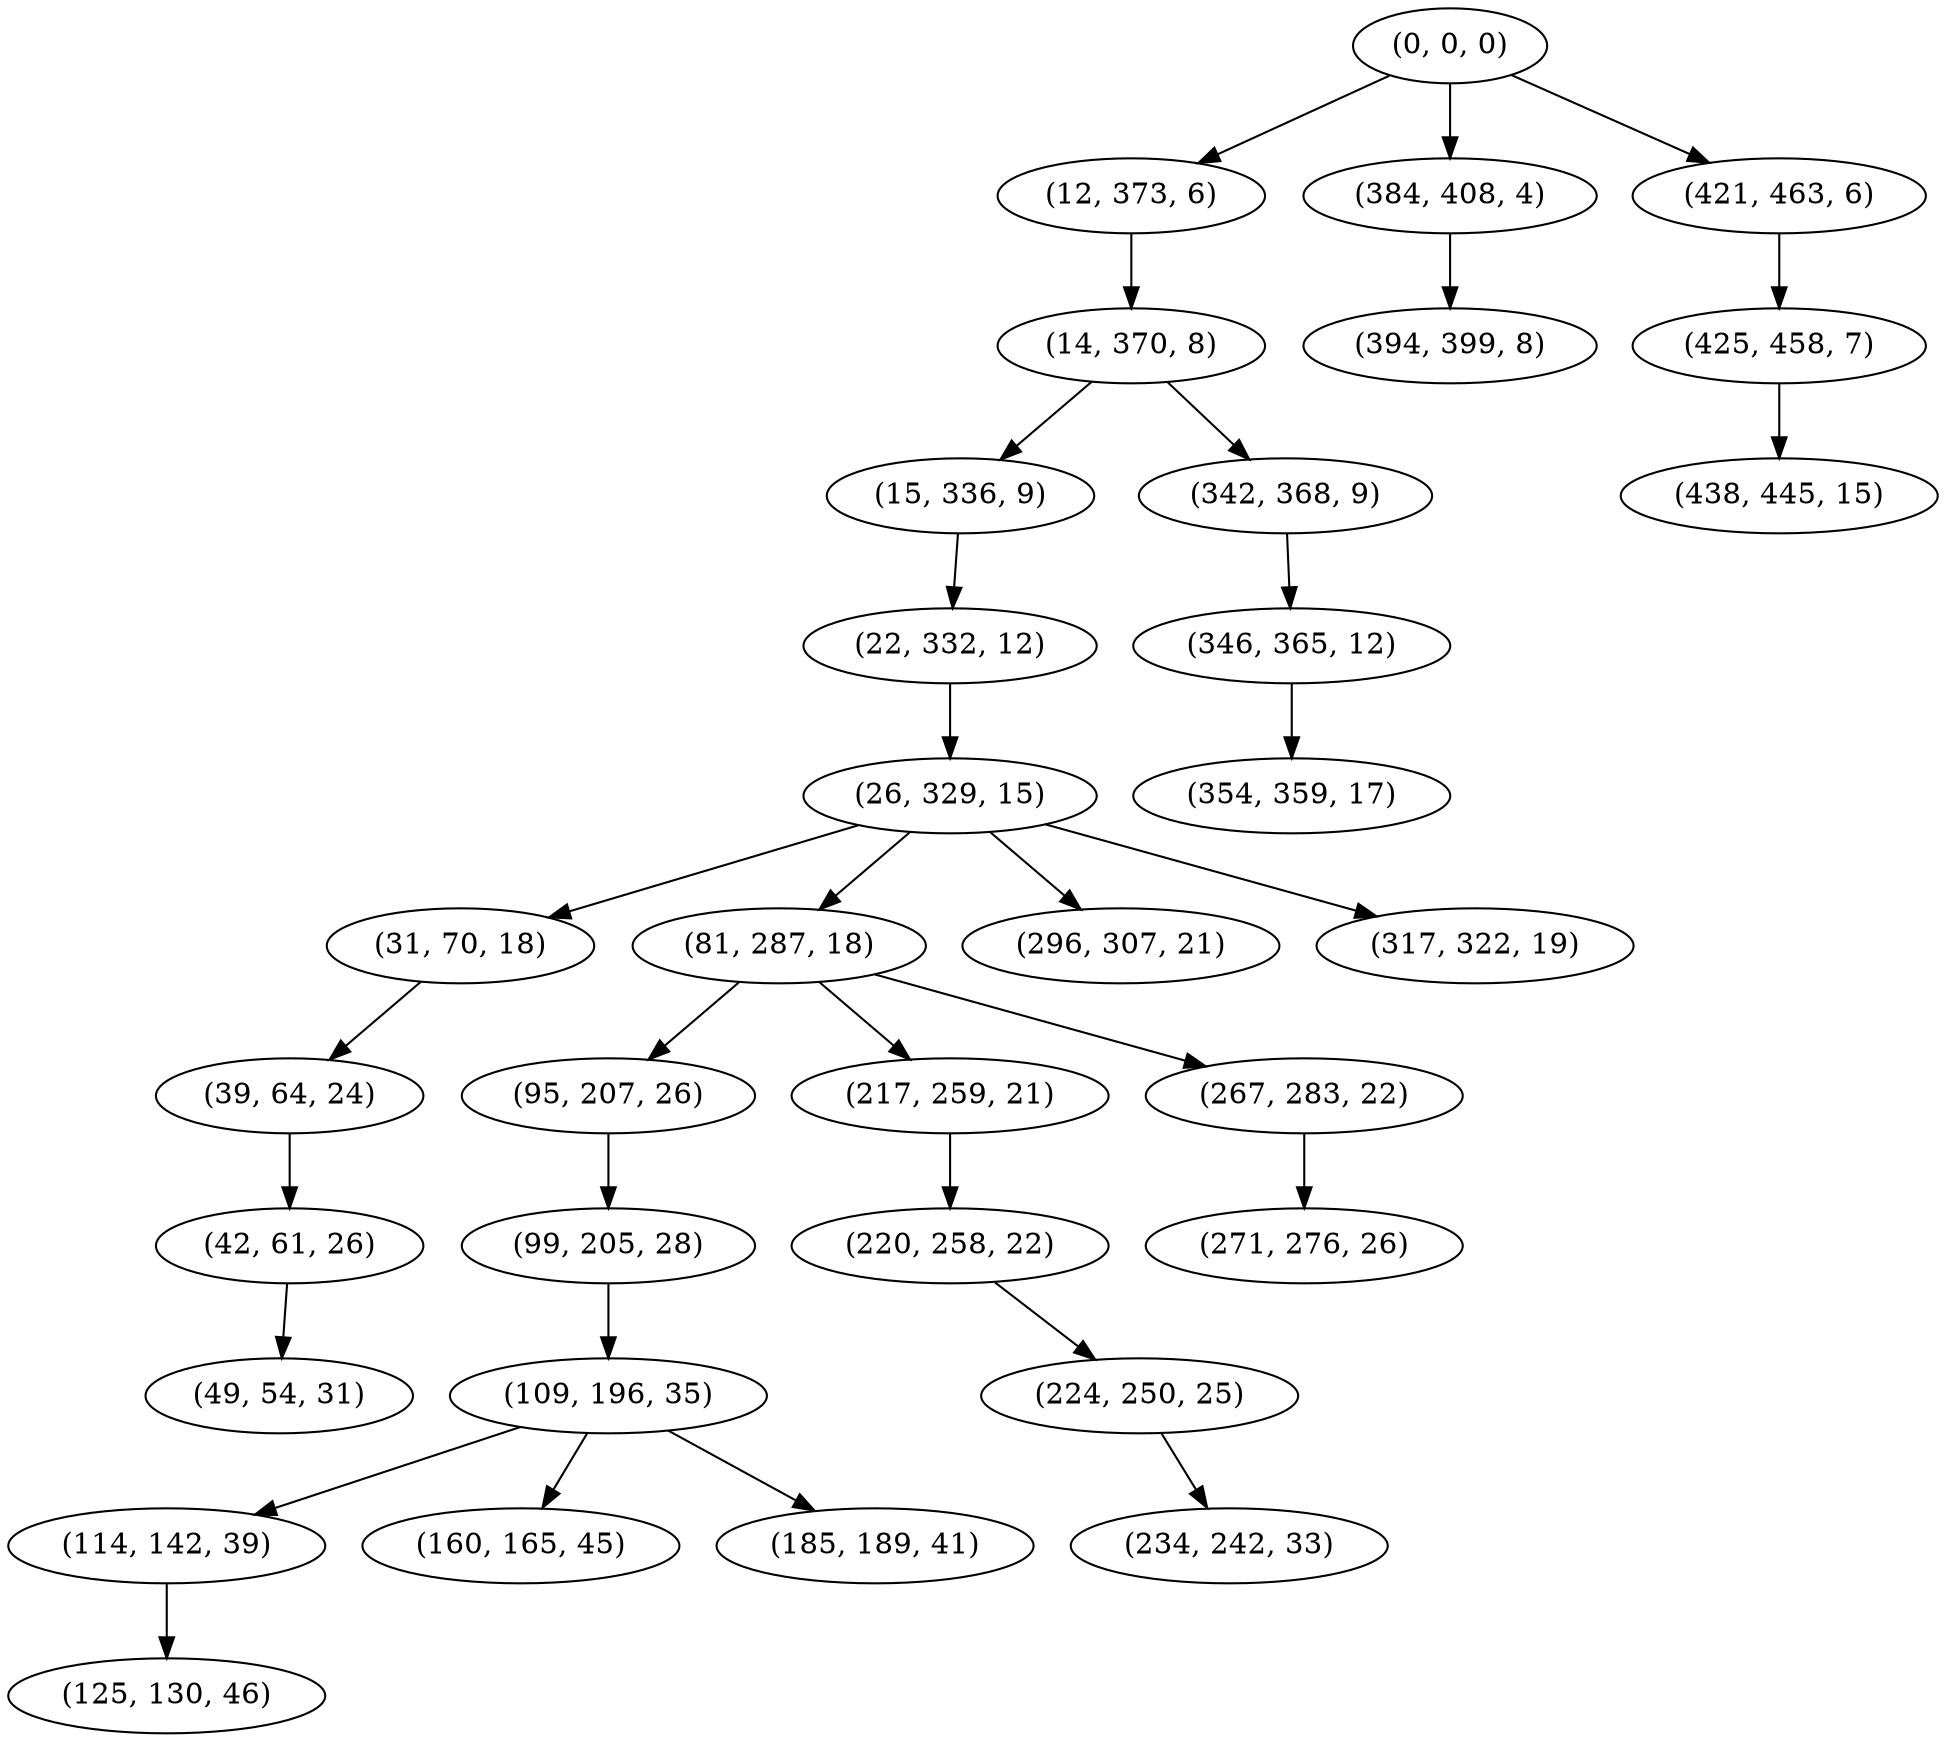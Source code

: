 digraph tree {
    "(0, 0, 0)";
    "(12, 373, 6)";
    "(14, 370, 8)";
    "(15, 336, 9)";
    "(22, 332, 12)";
    "(26, 329, 15)";
    "(31, 70, 18)";
    "(39, 64, 24)";
    "(42, 61, 26)";
    "(49, 54, 31)";
    "(81, 287, 18)";
    "(95, 207, 26)";
    "(99, 205, 28)";
    "(109, 196, 35)";
    "(114, 142, 39)";
    "(125, 130, 46)";
    "(160, 165, 45)";
    "(185, 189, 41)";
    "(217, 259, 21)";
    "(220, 258, 22)";
    "(224, 250, 25)";
    "(234, 242, 33)";
    "(267, 283, 22)";
    "(271, 276, 26)";
    "(296, 307, 21)";
    "(317, 322, 19)";
    "(342, 368, 9)";
    "(346, 365, 12)";
    "(354, 359, 17)";
    "(384, 408, 4)";
    "(394, 399, 8)";
    "(421, 463, 6)";
    "(425, 458, 7)";
    "(438, 445, 15)";
    "(0, 0, 0)" -> "(12, 373, 6)";
    "(0, 0, 0)" -> "(384, 408, 4)";
    "(0, 0, 0)" -> "(421, 463, 6)";
    "(12, 373, 6)" -> "(14, 370, 8)";
    "(14, 370, 8)" -> "(15, 336, 9)";
    "(14, 370, 8)" -> "(342, 368, 9)";
    "(15, 336, 9)" -> "(22, 332, 12)";
    "(22, 332, 12)" -> "(26, 329, 15)";
    "(26, 329, 15)" -> "(31, 70, 18)";
    "(26, 329, 15)" -> "(81, 287, 18)";
    "(26, 329, 15)" -> "(296, 307, 21)";
    "(26, 329, 15)" -> "(317, 322, 19)";
    "(31, 70, 18)" -> "(39, 64, 24)";
    "(39, 64, 24)" -> "(42, 61, 26)";
    "(42, 61, 26)" -> "(49, 54, 31)";
    "(81, 287, 18)" -> "(95, 207, 26)";
    "(81, 287, 18)" -> "(217, 259, 21)";
    "(81, 287, 18)" -> "(267, 283, 22)";
    "(95, 207, 26)" -> "(99, 205, 28)";
    "(99, 205, 28)" -> "(109, 196, 35)";
    "(109, 196, 35)" -> "(114, 142, 39)";
    "(109, 196, 35)" -> "(160, 165, 45)";
    "(109, 196, 35)" -> "(185, 189, 41)";
    "(114, 142, 39)" -> "(125, 130, 46)";
    "(217, 259, 21)" -> "(220, 258, 22)";
    "(220, 258, 22)" -> "(224, 250, 25)";
    "(224, 250, 25)" -> "(234, 242, 33)";
    "(267, 283, 22)" -> "(271, 276, 26)";
    "(342, 368, 9)" -> "(346, 365, 12)";
    "(346, 365, 12)" -> "(354, 359, 17)";
    "(384, 408, 4)" -> "(394, 399, 8)";
    "(421, 463, 6)" -> "(425, 458, 7)";
    "(425, 458, 7)" -> "(438, 445, 15)";
}
